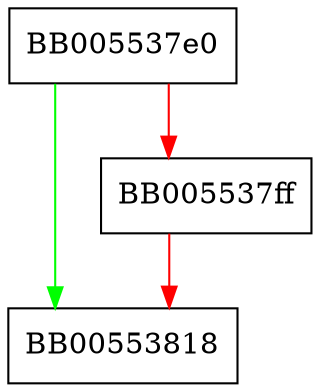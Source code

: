 digraph OSSL_CMP_ITAV_new0_crlStatusList {
  node [shape="box"];
  graph [splines=ortho];
  BB005537e0 -> BB00553818 [color="green"];
  BB005537e0 -> BB005537ff [color="red"];
  BB005537ff -> BB00553818 [color="red"];
}